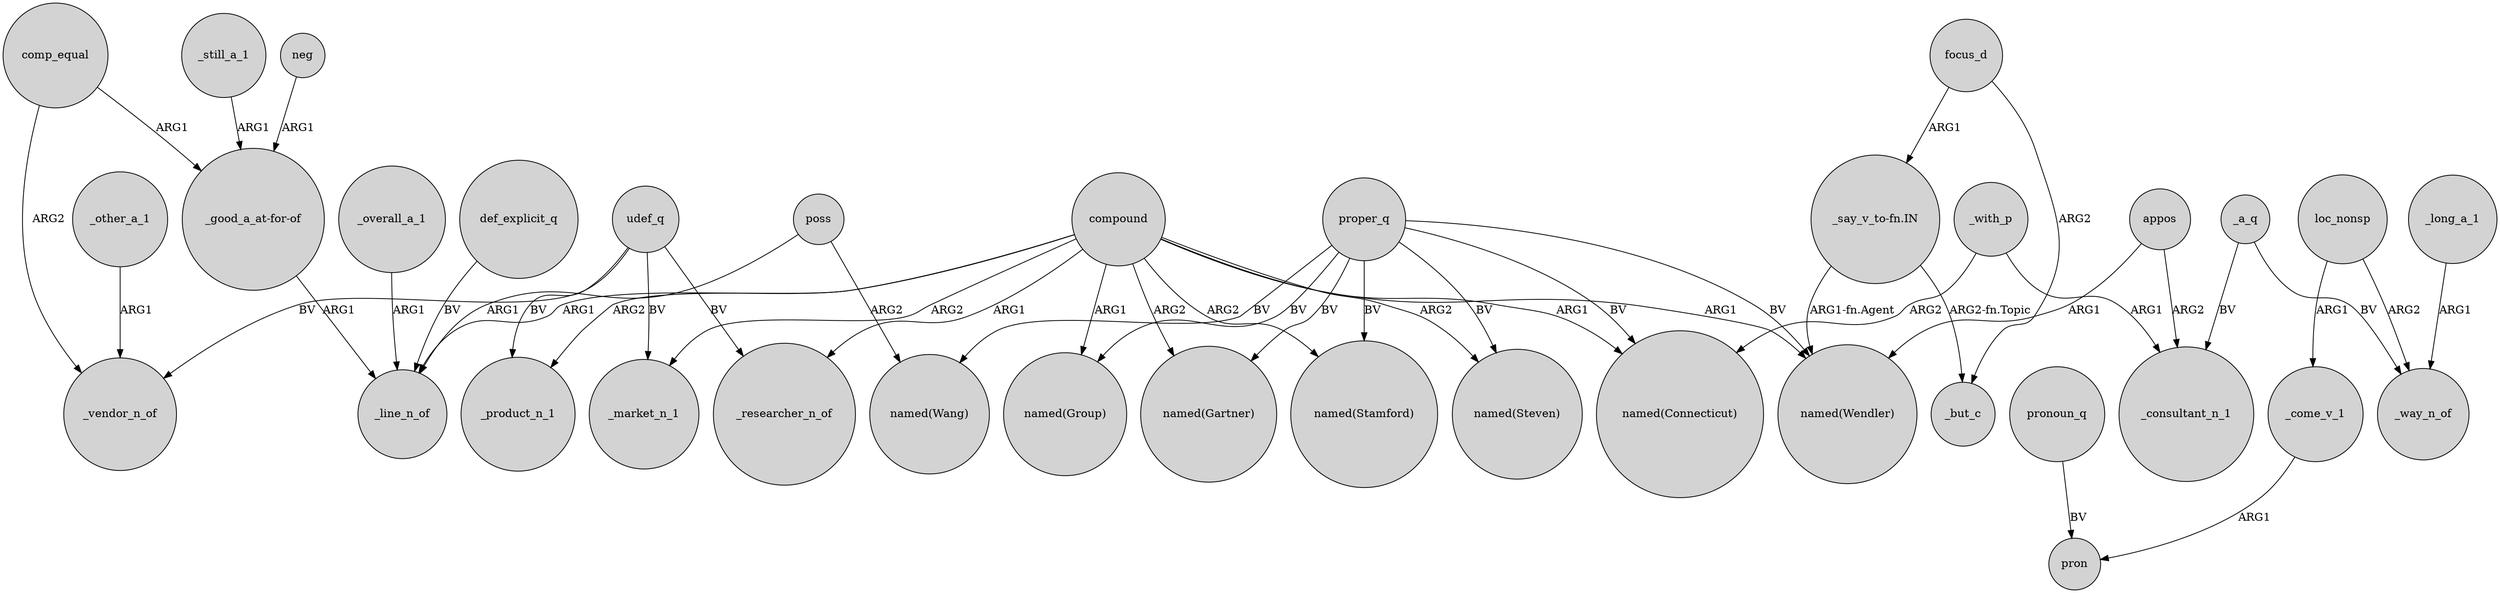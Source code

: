 digraph {
	node [shape=circle style=filled]
	compound -> _market_n_1 [label=ARG2]
	"_good_a_at-for-of" -> _line_n_of [label=ARG1]
	compound -> "named(Stamford)" [label=ARG2]
	compound -> _researcher_n_of [label=ARG1]
	"_say_v_to-fn.IN" -> "named(Wendler)" [label="ARG1-fn.Agent"]
	def_explicit_q -> _line_n_of [label=BV]
	proper_q -> "named(Wendler)" [label=BV]
	poss -> "named(Wang)" [label=ARG2]
	_with_p -> _consultant_n_1 [label=ARG1]
	_still_a_1 -> "_good_a_at-for-of" [label=ARG1]
	neg -> "_good_a_at-for-of" [label=ARG1]
	proper_q -> "named(Wang)" [label=BV]
	compound -> _product_n_1 [label=ARG2]
	udef_q -> _market_n_1 [label=BV]
	compound -> "named(Gartner)" [label=ARG2]
	appos -> _consultant_n_1 [label=ARG2]
	loc_nonsp -> _come_v_1 [label=ARG1]
	_long_a_1 -> _way_n_of [label=ARG1]
	focus_d -> _but_c [label=ARG2]
	_overall_a_1 -> _line_n_of [label=ARG1]
	"_say_v_to-fn.IN" -> _but_c [label="ARG2-fn.Topic"]
	appos -> "named(Wendler)" [label=ARG1]
	proper_q -> "named(Steven)" [label=BV]
	compound -> "named(Group)" [label=ARG1]
	pronoun_q -> pron [label=BV]
	loc_nonsp -> _way_n_of [label=ARG2]
	_with_p -> "named(Connecticut)" [label=ARG2]
	compound -> _line_n_of [label=ARG1]
	_come_v_1 -> pron [label=ARG1]
	compound -> "named(Steven)" [label=ARG2]
	poss -> _line_n_of [label=ARG1]
	_a_q -> _consultant_n_1 [label=BV]
	udef_q -> _researcher_n_of [label=BV]
	compound -> "named(Connecticut)" [label=ARG1]
	proper_q -> "named(Stamford)" [label=BV]
	comp_equal -> _vendor_n_of [label=ARG2]
	compound -> "named(Wendler)" [label=ARG1]
	udef_q -> _product_n_1 [label=BV]
	udef_q -> _vendor_n_of [label=BV]
	proper_q -> "named(Connecticut)" [label=BV]
	proper_q -> "named(Group)" [label=BV]
	_a_q -> _way_n_of [label=BV]
	comp_equal -> "_good_a_at-for-of" [label=ARG1]
	proper_q -> "named(Gartner)" [label=BV]
	focus_d -> "_say_v_to-fn.IN" [label=ARG1]
	_other_a_1 -> _vendor_n_of [label=ARG1]
}
